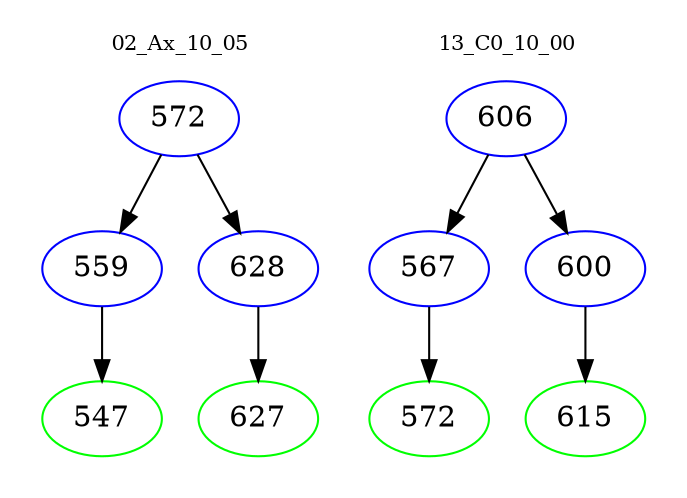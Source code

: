 digraph{
subgraph cluster_0 {
color = white
label = "02_Ax_10_05";
fontsize=10;
T0_572 [label="572", color="blue"]
T0_572 -> T0_559 [color="black"]
T0_559 [label="559", color="blue"]
T0_559 -> T0_547 [color="black"]
T0_547 [label="547", color="green"]
T0_572 -> T0_628 [color="black"]
T0_628 [label="628", color="blue"]
T0_628 -> T0_627 [color="black"]
T0_627 [label="627", color="green"]
}
subgraph cluster_1 {
color = white
label = "13_C0_10_00";
fontsize=10;
T1_606 [label="606", color="blue"]
T1_606 -> T1_567 [color="black"]
T1_567 [label="567", color="blue"]
T1_567 -> T1_572 [color="black"]
T1_572 [label="572", color="green"]
T1_606 -> T1_600 [color="black"]
T1_600 [label="600", color="blue"]
T1_600 -> T1_615 [color="black"]
T1_615 [label="615", color="green"]
}
}
